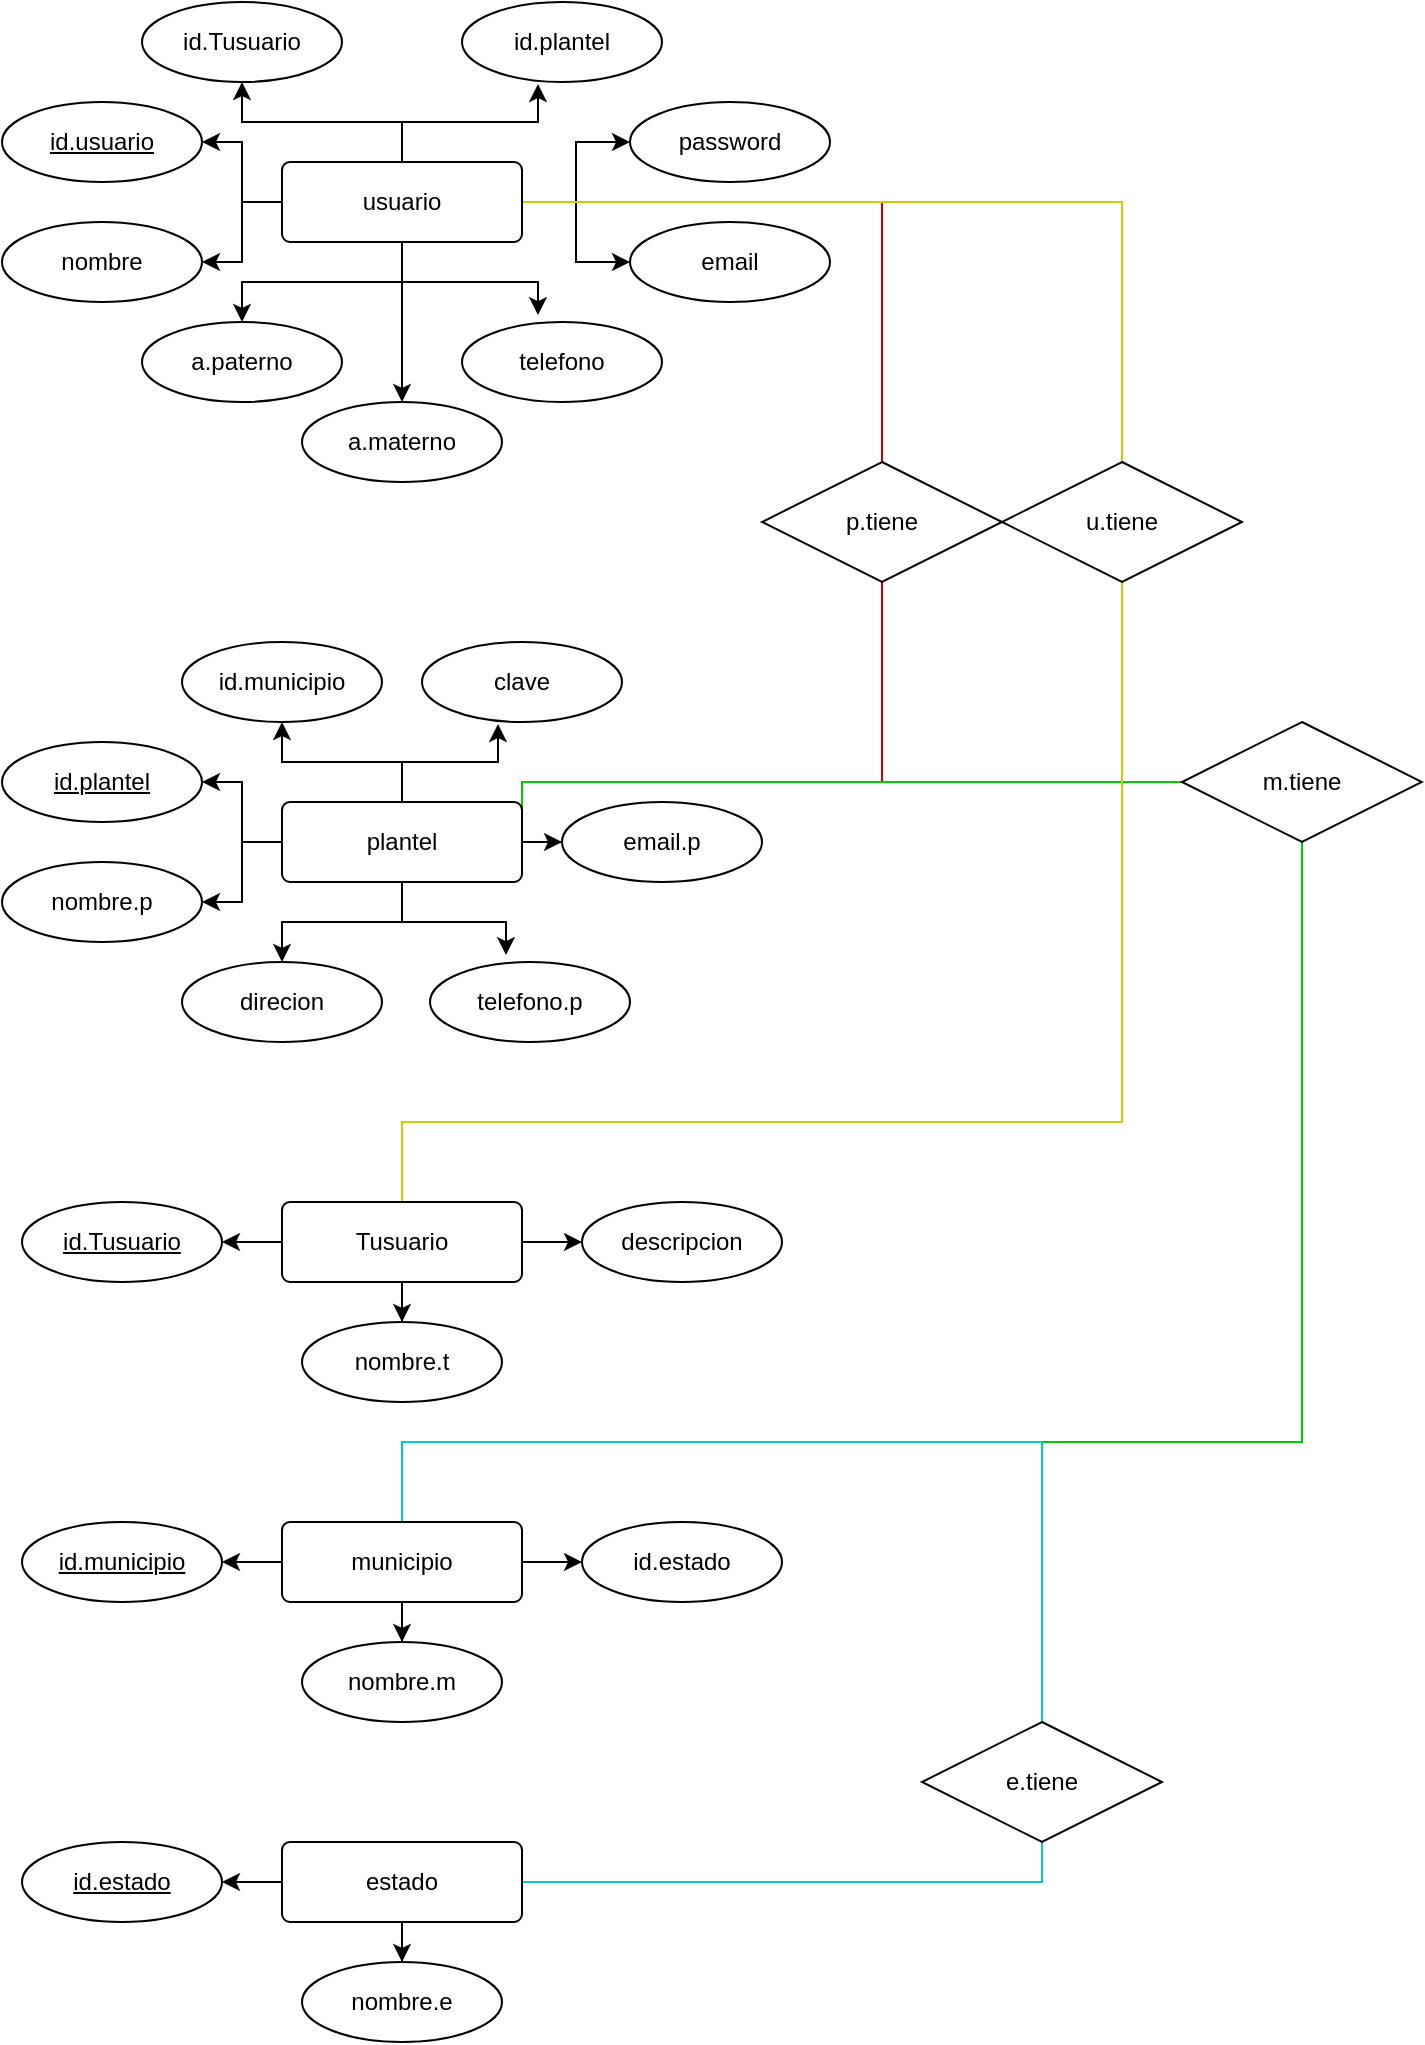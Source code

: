 <mxfile version="21.1.2" type="github" pages="2">
  <diagram name="login" id="0AfcGC7DFYbByUOCscQq">
    <mxGraphModel dx="1212" dy="666" grid="1" gridSize="10" guides="1" tooltips="1" connect="1" arrows="1" fold="1" page="1" pageScale="1" pageWidth="827" pageHeight="1169" math="0" shadow="0">
      <root>
        <mxCell id="0" />
        <mxCell id="1" parent="0" />
        <mxCell id="bUdYP38UbJY0fRdm7hgM-18" style="edgeStyle=orthogonalEdgeStyle;rounded=0;orthogonalLoop=1;jettySize=auto;html=1;" edge="1" parent="1" source="bUdYP38UbJY0fRdm7hgM-1" target="bUdYP38UbJY0fRdm7hgM-2">
          <mxGeometry relative="1" as="geometry" />
        </mxCell>
        <mxCell id="bUdYP38UbJY0fRdm7hgM-19" style="edgeStyle=orthogonalEdgeStyle;rounded=0;orthogonalLoop=1;jettySize=auto;html=1;entryX=0.38;entryY=1.025;entryDx=0;entryDy=0;entryPerimeter=0;" edge="1" parent="1" source="bUdYP38UbJY0fRdm7hgM-1" target="bUdYP38UbJY0fRdm7hgM-3">
          <mxGeometry relative="1" as="geometry" />
        </mxCell>
        <mxCell id="bUdYP38UbJY0fRdm7hgM-20" style="edgeStyle=orthogonalEdgeStyle;rounded=0;orthogonalLoop=1;jettySize=auto;html=1;entryX=0;entryY=0.5;entryDx=0;entryDy=0;" edge="1" parent="1" source="bUdYP38UbJY0fRdm7hgM-1" target="bUdYP38UbJY0fRdm7hgM-6">
          <mxGeometry relative="1" as="geometry" />
        </mxCell>
        <mxCell id="bUdYP38UbJY0fRdm7hgM-21" style="edgeStyle=orthogonalEdgeStyle;rounded=0;orthogonalLoop=1;jettySize=auto;html=1;entryX=0;entryY=0.5;entryDx=0;entryDy=0;" edge="1" parent="1" source="bUdYP38UbJY0fRdm7hgM-1" target="bUdYP38UbJY0fRdm7hgM-11">
          <mxGeometry relative="1" as="geometry" />
        </mxCell>
        <mxCell id="bUdYP38UbJY0fRdm7hgM-22" style="edgeStyle=orthogonalEdgeStyle;rounded=0;orthogonalLoop=1;jettySize=auto;html=1;entryX=0.38;entryY=-0.086;entryDx=0;entryDy=0;entryPerimeter=0;" edge="1" parent="1" source="bUdYP38UbJY0fRdm7hgM-1" target="bUdYP38UbJY0fRdm7hgM-12">
          <mxGeometry relative="1" as="geometry" />
        </mxCell>
        <mxCell id="bUdYP38UbJY0fRdm7hgM-23" style="edgeStyle=orthogonalEdgeStyle;rounded=0;orthogonalLoop=1;jettySize=auto;html=1;entryX=0.5;entryY=0;entryDx=0;entryDy=0;" edge="1" parent="1" source="bUdYP38UbJY0fRdm7hgM-1" target="bUdYP38UbJY0fRdm7hgM-4">
          <mxGeometry relative="1" as="geometry" />
        </mxCell>
        <mxCell id="bUdYP38UbJY0fRdm7hgM-24" style="edgeStyle=orthogonalEdgeStyle;rounded=0;orthogonalLoop=1;jettySize=auto;html=1;entryX=0.5;entryY=0;entryDx=0;entryDy=0;" edge="1" parent="1" source="bUdYP38UbJY0fRdm7hgM-1" target="bUdYP38UbJY0fRdm7hgM-13">
          <mxGeometry relative="1" as="geometry" />
        </mxCell>
        <mxCell id="bUdYP38UbJY0fRdm7hgM-25" style="edgeStyle=orthogonalEdgeStyle;rounded=0;orthogonalLoop=1;jettySize=auto;html=1;entryX=1;entryY=0.5;entryDx=0;entryDy=0;" edge="1" parent="1" source="bUdYP38UbJY0fRdm7hgM-1" target="bUdYP38UbJY0fRdm7hgM-5">
          <mxGeometry relative="1" as="geometry" />
        </mxCell>
        <mxCell id="bUdYP38UbJY0fRdm7hgM-26" style="edgeStyle=orthogonalEdgeStyle;rounded=0;orthogonalLoop=1;jettySize=auto;html=1;entryX=1;entryY=0.5;entryDx=0;entryDy=0;" edge="1" parent="1" source="bUdYP38UbJY0fRdm7hgM-1" target="bUdYP38UbJY0fRdm7hgM-10">
          <mxGeometry relative="1" as="geometry" />
        </mxCell>
        <mxCell id="bUdYP38UbJY0fRdm7hgM-49" style="edgeStyle=orthogonalEdgeStyle;rounded=0;orthogonalLoop=1;jettySize=auto;html=1;entryX=0.5;entryY=0;entryDx=0;entryDy=0;endArrow=none;endFill=0;strokeColor=#CC0000;" edge="1" parent="1" source="bUdYP38UbJY0fRdm7hgM-1" target="bUdYP38UbJY0fRdm7hgM-46">
          <mxGeometry relative="1" as="geometry" />
        </mxCell>
        <mxCell id="bUdYP38UbJY0fRdm7hgM-78" style="edgeStyle=orthogonalEdgeStyle;rounded=0;orthogonalLoop=1;jettySize=auto;html=1;entryX=0.5;entryY=0;entryDx=0;entryDy=0;endArrow=none;endFill=0;strokeColor=#CCCC00;" edge="1" parent="1" source="bUdYP38UbJY0fRdm7hgM-1" target="bUdYP38UbJY0fRdm7hgM-74">
          <mxGeometry relative="1" as="geometry" />
        </mxCell>
        <mxCell id="bUdYP38UbJY0fRdm7hgM-1" value="usuario" style="rounded=1;arcSize=10;whiteSpace=wrap;html=1;align=center;" vertex="1" parent="1">
          <mxGeometry x="140" y="80" width="120" height="40" as="geometry" />
        </mxCell>
        <mxCell id="bUdYP38UbJY0fRdm7hgM-2" value="id.Tusuario" style="ellipse;whiteSpace=wrap;html=1;align=center;" vertex="1" parent="1">
          <mxGeometry x="70" width="100" height="40" as="geometry" />
        </mxCell>
        <mxCell id="bUdYP38UbJY0fRdm7hgM-3" value="id.plantel" style="ellipse;whiteSpace=wrap;html=1;align=center;" vertex="1" parent="1">
          <mxGeometry x="230" width="100" height="40" as="geometry" />
        </mxCell>
        <mxCell id="bUdYP38UbJY0fRdm7hgM-4" value="a.paterno" style="ellipse;whiteSpace=wrap;html=1;align=center;" vertex="1" parent="1">
          <mxGeometry x="70" y="160" width="100" height="40" as="geometry" />
        </mxCell>
        <mxCell id="bUdYP38UbJY0fRdm7hgM-5" value="id.usuario" style="ellipse;whiteSpace=wrap;html=1;align=center;fontStyle=4;" vertex="1" parent="1">
          <mxGeometry y="50" width="100" height="40" as="geometry" />
        </mxCell>
        <mxCell id="bUdYP38UbJY0fRdm7hgM-6" value="password" style="ellipse;whiteSpace=wrap;html=1;align=center;" vertex="1" parent="1">
          <mxGeometry x="314" y="50" width="100" height="40" as="geometry" />
        </mxCell>
        <mxCell id="bUdYP38UbJY0fRdm7hgM-10" value="nombre" style="ellipse;whiteSpace=wrap;html=1;align=center;" vertex="1" parent="1">
          <mxGeometry y="110" width="100" height="40" as="geometry" />
        </mxCell>
        <mxCell id="bUdYP38UbJY0fRdm7hgM-11" value="email" style="ellipse;whiteSpace=wrap;html=1;align=center;" vertex="1" parent="1">
          <mxGeometry x="314" y="110" width="100" height="40" as="geometry" />
        </mxCell>
        <mxCell id="bUdYP38UbJY0fRdm7hgM-12" value="telefono" style="ellipse;whiteSpace=wrap;html=1;align=center;" vertex="1" parent="1">
          <mxGeometry x="230" y="160" width="100" height="40" as="geometry" />
        </mxCell>
        <mxCell id="bUdYP38UbJY0fRdm7hgM-13" value="a.materno" style="ellipse;whiteSpace=wrap;html=1;align=center;" vertex="1" parent="1">
          <mxGeometry x="150" y="200" width="100" height="40" as="geometry" />
        </mxCell>
        <mxCell id="bUdYP38UbJY0fRdm7hgM-27" style="edgeStyle=orthogonalEdgeStyle;rounded=0;orthogonalLoop=1;jettySize=auto;html=1;" edge="1" parent="1" source="bUdYP38UbJY0fRdm7hgM-36" target="bUdYP38UbJY0fRdm7hgM-37">
          <mxGeometry relative="1" as="geometry" />
        </mxCell>
        <mxCell id="bUdYP38UbJY0fRdm7hgM-28" style="edgeStyle=orthogonalEdgeStyle;rounded=0;orthogonalLoop=1;jettySize=auto;html=1;entryX=0.38;entryY=1.025;entryDx=0;entryDy=0;entryPerimeter=0;" edge="1" parent="1" source="bUdYP38UbJY0fRdm7hgM-36" target="bUdYP38UbJY0fRdm7hgM-38">
          <mxGeometry relative="1" as="geometry" />
        </mxCell>
        <mxCell id="bUdYP38UbJY0fRdm7hgM-30" style="edgeStyle=orthogonalEdgeStyle;rounded=0;orthogonalLoop=1;jettySize=auto;html=1;entryX=0;entryY=0.5;entryDx=0;entryDy=0;" edge="1" parent="1" source="bUdYP38UbJY0fRdm7hgM-36" target="bUdYP38UbJY0fRdm7hgM-43">
          <mxGeometry relative="1" as="geometry" />
        </mxCell>
        <mxCell id="bUdYP38UbJY0fRdm7hgM-31" style="edgeStyle=orthogonalEdgeStyle;rounded=0;orthogonalLoop=1;jettySize=auto;html=1;entryX=0.38;entryY=-0.086;entryDx=0;entryDy=0;entryPerimeter=0;" edge="1" parent="1" source="bUdYP38UbJY0fRdm7hgM-36" target="bUdYP38UbJY0fRdm7hgM-44">
          <mxGeometry relative="1" as="geometry" />
        </mxCell>
        <mxCell id="bUdYP38UbJY0fRdm7hgM-32" style="edgeStyle=orthogonalEdgeStyle;rounded=0;orthogonalLoop=1;jettySize=auto;html=1;entryX=0.5;entryY=0;entryDx=0;entryDy=0;" edge="1" parent="1" source="bUdYP38UbJY0fRdm7hgM-36" target="bUdYP38UbJY0fRdm7hgM-39">
          <mxGeometry relative="1" as="geometry" />
        </mxCell>
        <mxCell id="bUdYP38UbJY0fRdm7hgM-34" style="edgeStyle=orthogonalEdgeStyle;rounded=0;orthogonalLoop=1;jettySize=auto;html=1;entryX=1;entryY=0.5;entryDx=0;entryDy=0;" edge="1" parent="1" source="bUdYP38UbJY0fRdm7hgM-36" target="bUdYP38UbJY0fRdm7hgM-40">
          <mxGeometry relative="1" as="geometry" />
        </mxCell>
        <mxCell id="bUdYP38UbJY0fRdm7hgM-35" style="edgeStyle=orthogonalEdgeStyle;rounded=0;orthogonalLoop=1;jettySize=auto;html=1;entryX=1;entryY=0.5;entryDx=0;entryDy=0;" edge="1" parent="1" source="bUdYP38UbJY0fRdm7hgM-36" target="bUdYP38UbJY0fRdm7hgM-42">
          <mxGeometry relative="1" as="geometry" />
        </mxCell>
        <mxCell id="bUdYP38UbJY0fRdm7hgM-50" style="edgeStyle=orthogonalEdgeStyle;rounded=0;orthogonalLoop=1;jettySize=auto;html=1;exitX=1;exitY=0.5;exitDx=0;exitDy=0;entryX=0.5;entryY=1;entryDx=0;entryDy=0;endArrow=none;endFill=0;strokeColor=#CC0000;" edge="1" parent="1" source="bUdYP38UbJY0fRdm7hgM-36" target="bUdYP38UbJY0fRdm7hgM-46">
          <mxGeometry relative="1" as="geometry">
            <Array as="points">
              <mxPoint x="260" y="390" />
              <mxPoint x="440" y="390" />
            </Array>
          </mxGeometry>
        </mxCell>
        <mxCell id="bUdYP38UbJY0fRdm7hgM-88" style="edgeStyle=orthogonalEdgeStyle;rounded=0;orthogonalLoop=1;jettySize=auto;html=1;exitX=1;exitY=0.5;exitDx=0;exitDy=0;entryX=0;entryY=0.5;entryDx=0;entryDy=0;endArrow=none;endFill=0;strokeColor=#00CC00;" edge="1" parent="1" source="bUdYP38UbJY0fRdm7hgM-36" target="bUdYP38UbJY0fRdm7hgM-89">
          <mxGeometry relative="1" as="geometry">
            <mxPoint x="590" y="390" as="targetPoint" />
            <Array as="points">
              <mxPoint x="260" y="390" />
            </Array>
          </mxGeometry>
        </mxCell>
        <mxCell id="bUdYP38UbJY0fRdm7hgM-36" value="plantel" style="rounded=1;arcSize=10;whiteSpace=wrap;html=1;align=center;" vertex="1" parent="1">
          <mxGeometry x="140" y="400" width="120" height="40" as="geometry" />
        </mxCell>
        <mxCell id="bUdYP38UbJY0fRdm7hgM-37" value="id.municipio" style="ellipse;whiteSpace=wrap;html=1;align=center;" vertex="1" parent="1">
          <mxGeometry x="90" y="320" width="100" height="40" as="geometry" />
        </mxCell>
        <mxCell id="bUdYP38UbJY0fRdm7hgM-38" value="clave" style="ellipse;whiteSpace=wrap;html=1;align=center;" vertex="1" parent="1">
          <mxGeometry x="210" y="320" width="100" height="40" as="geometry" />
        </mxCell>
        <mxCell id="bUdYP38UbJY0fRdm7hgM-39" value="direcion" style="ellipse;whiteSpace=wrap;html=1;align=center;" vertex="1" parent="1">
          <mxGeometry x="90" y="480" width="100" height="40" as="geometry" />
        </mxCell>
        <mxCell id="bUdYP38UbJY0fRdm7hgM-40" value="id.plantel" style="ellipse;whiteSpace=wrap;html=1;align=center;fontStyle=4;" vertex="1" parent="1">
          <mxGeometry y="370" width="100" height="40" as="geometry" />
        </mxCell>
        <mxCell id="bUdYP38UbJY0fRdm7hgM-42" value="nombre.p" style="ellipse;whiteSpace=wrap;html=1;align=center;" vertex="1" parent="1">
          <mxGeometry y="430" width="100" height="40" as="geometry" />
        </mxCell>
        <mxCell id="bUdYP38UbJY0fRdm7hgM-43" value="email.p" style="ellipse;whiteSpace=wrap;html=1;align=center;" vertex="1" parent="1">
          <mxGeometry x="280" y="400" width="100" height="40" as="geometry" />
        </mxCell>
        <mxCell id="bUdYP38UbJY0fRdm7hgM-44" value="telefono.p" style="ellipse;whiteSpace=wrap;html=1;align=center;" vertex="1" parent="1">
          <mxGeometry x="214" y="480" width="100" height="40" as="geometry" />
        </mxCell>
        <mxCell id="bUdYP38UbJY0fRdm7hgM-46" value="p.tiene" style="shape=rhombus;perimeter=rhombusPerimeter;whiteSpace=wrap;html=1;align=center;" vertex="1" parent="1">
          <mxGeometry x="380" y="230" width="120" height="60" as="geometry" />
        </mxCell>
        <mxCell id="bUdYP38UbJY0fRdm7hgM-54" style="edgeStyle=orthogonalEdgeStyle;rounded=0;orthogonalLoop=1;jettySize=auto;html=1;entryX=0;entryY=0.5;entryDx=0;entryDy=0;" edge="1" parent="1" source="bUdYP38UbJY0fRdm7hgM-60" target="bUdYP38UbJY0fRdm7hgM-67">
          <mxGeometry relative="1" as="geometry" />
        </mxCell>
        <mxCell id="bUdYP38UbJY0fRdm7hgM-57" style="edgeStyle=orthogonalEdgeStyle;rounded=0;orthogonalLoop=1;jettySize=auto;html=1;entryX=0.5;entryY=0;entryDx=0;entryDy=0;" edge="1" parent="1" source="bUdYP38UbJY0fRdm7hgM-60" target="bUdYP38UbJY0fRdm7hgM-69">
          <mxGeometry relative="1" as="geometry" />
        </mxCell>
        <mxCell id="bUdYP38UbJY0fRdm7hgM-59" style="edgeStyle=orthogonalEdgeStyle;rounded=0;orthogonalLoop=1;jettySize=auto;html=1;entryX=1;entryY=0.5;entryDx=0;entryDy=0;" edge="1" parent="1" source="bUdYP38UbJY0fRdm7hgM-60">
          <mxGeometry relative="1" as="geometry">
            <mxPoint x="110" y="620" as="targetPoint" />
          </mxGeometry>
        </mxCell>
        <mxCell id="bUdYP38UbJY0fRdm7hgM-79" style="edgeStyle=orthogonalEdgeStyle;rounded=0;orthogonalLoop=1;jettySize=auto;html=1;entryX=0.5;entryY=1;entryDx=0;entryDy=0;endArrow=none;endFill=0;strokeColor=#CCCC00;" edge="1" parent="1" source="bUdYP38UbJY0fRdm7hgM-60" target="bUdYP38UbJY0fRdm7hgM-74">
          <mxGeometry relative="1" as="geometry">
            <Array as="points">
              <mxPoint x="200" y="560" />
              <mxPoint x="560" y="560" />
            </Array>
          </mxGeometry>
        </mxCell>
        <mxCell id="bUdYP38UbJY0fRdm7hgM-60" value="Tusuario" style="rounded=1;arcSize=10;whiteSpace=wrap;html=1;align=center;" vertex="1" parent="1">
          <mxGeometry x="140" y="600" width="120" height="40" as="geometry" />
        </mxCell>
        <mxCell id="bUdYP38UbJY0fRdm7hgM-67" value="descripcion" style="ellipse;whiteSpace=wrap;html=1;align=center;" vertex="1" parent="1">
          <mxGeometry x="290" y="600" width="100" height="40" as="geometry" />
        </mxCell>
        <mxCell id="bUdYP38UbJY0fRdm7hgM-69" value="nombre.t" style="ellipse;whiteSpace=wrap;html=1;align=center;" vertex="1" parent="1">
          <mxGeometry x="150" y="660" width="100" height="40" as="geometry" />
        </mxCell>
        <mxCell id="bUdYP38UbJY0fRdm7hgM-71" value="id.Tusuario" style="ellipse;whiteSpace=wrap;html=1;align=center;fontStyle=4;" vertex="1" parent="1">
          <mxGeometry x="10" y="600" width="100" height="40" as="geometry" />
        </mxCell>
        <mxCell id="bUdYP38UbJY0fRdm7hgM-74" value="u.tiene" style="shape=rhombus;perimeter=rhombusPerimeter;whiteSpace=wrap;html=1;align=center;" vertex="1" parent="1">
          <mxGeometry x="500" y="230" width="120" height="60" as="geometry" />
        </mxCell>
        <mxCell id="bUdYP38UbJY0fRdm7hgM-80" style="edgeStyle=orthogonalEdgeStyle;rounded=0;orthogonalLoop=1;jettySize=auto;html=1;entryX=0;entryY=0.5;entryDx=0;entryDy=0;" edge="1" parent="1" source="bUdYP38UbJY0fRdm7hgM-83" target="bUdYP38UbJY0fRdm7hgM-84">
          <mxGeometry relative="1" as="geometry" />
        </mxCell>
        <mxCell id="bUdYP38UbJY0fRdm7hgM-81" style="edgeStyle=orthogonalEdgeStyle;rounded=0;orthogonalLoop=1;jettySize=auto;html=1;entryX=0.5;entryY=0;entryDx=0;entryDy=0;" edge="1" parent="1" source="bUdYP38UbJY0fRdm7hgM-83" target="bUdYP38UbJY0fRdm7hgM-85">
          <mxGeometry relative="1" as="geometry" />
        </mxCell>
        <mxCell id="bUdYP38UbJY0fRdm7hgM-82" style="edgeStyle=orthogonalEdgeStyle;rounded=0;orthogonalLoop=1;jettySize=auto;html=1;entryX=1;entryY=0.5;entryDx=0;entryDy=0;" edge="1" parent="1" source="bUdYP38UbJY0fRdm7hgM-83">
          <mxGeometry relative="1" as="geometry">
            <mxPoint x="110" y="780" as="targetPoint" />
          </mxGeometry>
        </mxCell>
        <mxCell id="bUdYP38UbJY0fRdm7hgM-90" style="edgeStyle=orthogonalEdgeStyle;rounded=0;orthogonalLoop=1;jettySize=auto;html=1;entryX=0.5;entryY=1;entryDx=0;entryDy=0;endArrow=none;endFill=0;strokeColor=#00CC00;" edge="1" parent="1" source="bUdYP38UbJY0fRdm7hgM-83" target="bUdYP38UbJY0fRdm7hgM-89">
          <mxGeometry relative="1" as="geometry">
            <Array as="points">
              <mxPoint x="200" y="720" />
              <mxPoint x="650" y="720" />
            </Array>
          </mxGeometry>
        </mxCell>
        <mxCell id="bUdYP38UbJY0fRdm7hgM-99" style="edgeStyle=orthogonalEdgeStyle;rounded=0;orthogonalLoop=1;jettySize=auto;html=1;entryX=0.5;entryY=0;entryDx=0;entryDy=0;strokeColor=#00CCCC;endArrow=none;endFill=0;" edge="1" parent="1" source="bUdYP38UbJY0fRdm7hgM-83" target="bUdYP38UbJY0fRdm7hgM-98">
          <mxGeometry relative="1" as="geometry">
            <Array as="points">
              <mxPoint x="200" y="720" />
              <mxPoint x="520" y="720" />
            </Array>
          </mxGeometry>
        </mxCell>
        <mxCell id="bUdYP38UbJY0fRdm7hgM-83" value="municipio" style="rounded=1;arcSize=10;whiteSpace=wrap;html=1;align=center;" vertex="1" parent="1">
          <mxGeometry x="140" y="760" width="120" height="40" as="geometry" />
        </mxCell>
        <mxCell id="bUdYP38UbJY0fRdm7hgM-84" value="id.estado" style="ellipse;whiteSpace=wrap;html=1;align=center;" vertex="1" parent="1">
          <mxGeometry x="290" y="760" width="100" height="40" as="geometry" />
        </mxCell>
        <mxCell id="bUdYP38UbJY0fRdm7hgM-85" value="nombre.m" style="ellipse;whiteSpace=wrap;html=1;align=center;" vertex="1" parent="1">
          <mxGeometry x="150" y="820" width="100" height="40" as="geometry" />
        </mxCell>
        <mxCell id="bUdYP38UbJY0fRdm7hgM-86" value="id.municipio" style="ellipse;whiteSpace=wrap;html=1;align=center;fontStyle=4;" vertex="1" parent="1">
          <mxGeometry x="10" y="760" width="100" height="40" as="geometry" />
        </mxCell>
        <mxCell id="bUdYP38UbJY0fRdm7hgM-89" value="m.tiene" style="shape=rhombus;perimeter=rhombusPerimeter;whiteSpace=wrap;html=1;align=center;" vertex="1" parent="1">
          <mxGeometry x="590" y="360" width="120" height="60" as="geometry" />
        </mxCell>
        <mxCell id="bUdYP38UbJY0fRdm7hgM-91" style="edgeStyle=orthogonalEdgeStyle;rounded=0;orthogonalLoop=1;jettySize=auto;html=1;entryX=0.5;entryY=1;entryDx=0;entryDy=0;strokeColor=#00CCCC;endArrow=none;endFill=0;" edge="1" parent="1" source="bUdYP38UbJY0fRdm7hgM-94" target="bUdYP38UbJY0fRdm7hgM-98">
          <mxGeometry relative="1" as="geometry">
            <mxPoint x="290" y="940" as="targetPoint" />
          </mxGeometry>
        </mxCell>
        <mxCell id="bUdYP38UbJY0fRdm7hgM-92" style="edgeStyle=orthogonalEdgeStyle;rounded=0;orthogonalLoop=1;jettySize=auto;html=1;entryX=0.5;entryY=0;entryDx=0;entryDy=0;" edge="1" parent="1" source="bUdYP38UbJY0fRdm7hgM-94" target="bUdYP38UbJY0fRdm7hgM-96">
          <mxGeometry relative="1" as="geometry" />
        </mxCell>
        <mxCell id="bUdYP38UbJY0fRdm7hgM-93" style="edgeStyle=orthogonalEdgeStyle;rounded=0;orthogonalLoop=1;jettySize=auto;html=1;entryX=1;entryY=0.5;entryDx=0;entryDy=0;" edge="1" parent="1" source="bUdYP38UbJY0fRdm7hgM-94">
          <mxGeometry relative="1" as="geometry">
            <mxPoint x="110" y="940" as="targetPoint" />
          </mxGeometry>
        </mxCell>
        <mxCell id="bUdYP38UbJY0fRdm7hgM-94" value="estado" style="rounded=1;arcSize=10;whiteSpace=wrap;html=1;align=center;" vertex="1" parent="1">
          <mxGeometry x="140" y="920" width="120" height="40" as="geometry" />
        </mxCell>
        <mxCell id="bUdYP38UbJY0fRdm7hgM-96" value="nombre.e" style="ellipse;whiteSpace=wrap;html=1;align=center;" vertex="1" parent="1">
          <mxGeometry x="150" y="980" width="100" height="40" as="geometry" />
        </mxCell>
        <mxCell id="bUdYP38UbJY0fRdm7hgM-97" value="id.estado" style="ellipse;whiteSpace=wrap;html=1;align=center;fontStyle=4;" vertex="1" parent="1">
          <mxGeometry x="10" y="920" width="100" height="40" as="geometry" />
        </mxCell>
        <mxCell id="bUdYP38UbJY0fRdm7hgM-98" value="e.tiene" style="shape=rhombus;perimeter=rhombusPerimeter;whiteSpace=wrap;html=1;align=center;" vertex="1" parent="1">
          <mxGeometry x="460" y="860" width="120" height="60" as="geometry" />
        </mxCell>
      </root>
    </mxGraphModel>
  </diagram>
  <diagram id="z4dMl4nydZPoMqj0MBvt" name="laboratorio">
    <mxGraphModel dx="1471" dy="809" grid="1" gridSize="10" guides="1" tooltips="1" connect="1" arrows="1" fold="1" page="1" pageScale="1" pageWidth="827" pageHeight="1169" math="0" shadow="0">
      <root>
        <mxCell id="0" />
        <mxCell id="1" parent="0" />
        <mxCell id="-PX3ncwfm68J29S55Bo9-3" style="edgeStyle=orthogonalEdgeStyle;rounded=0;orthogonalLoop=1;jettySize=auto;html=1;entryX=0;entryY=0.5;entryDx=0;entryDy=0;" edge="1" parent="1" source="-PX3ncwfm68J29S55Bo9-10" target="-PX3ncwfm68J29S55Bo9-15">
          <mxGeometry relative="1" as="geometry" />
        </mxCell>
        <mxCell id="-PX3ncwfm68J29S55Bo9-7" style="edgeStyle=orthogonalEdgeStyle;rounded=0;orthogonalLoop=1;jettySize=auto;html=1;entryX=0.5;entryY=0;entryDx=0;entryDy=0;" edge="1" parent="1" source="-PX3ncwfm68J29S55Bo9-10" target="-PX3ncwfm68J29S55Bo9-19">
          <mxGeometry relative="1" as="geometry" />
        </mxCell>
        <mxCell id="-PX3ncwfm68J29S55Bo9-8" style="edgeStyle=orthogonalEdgeStyle;rounded=0;orthogonalLoop=1;jettySize=auto;html=1;entryX=1;entryY=0.5;entryDx=0;entryDy=0;" edge="1" parent="1" source="-PX3ncwfm68J29S55Bo9-10" target="-PX3ncwfm68J29S55Bo9-20">
          <mxGeometry relative="1" as="geometry">
            <mxPoint x="100" y="70" as="targetPoint" />
          </mxGeometry>
        </mxCell>
        <mxCell id="-PX3ncwfm68J29S55Bo9-22" style="edgeStyle=orthogonalEdgeStyle;rounded=0;orthogonalLoop=1;jettySize=auto;html=1;entryX=0.5;entryY=1;entryDx=0;entryDy=0;" edge="1" parent="1" source="-PX3ncwfm68J29S55Bo9-10" target="-PX3ncwfm68J29S55Bo9-11">
          <mxGeometry relative="1" as="geometry">
            <Array as="points">
              <mxPoint x="200" y="70" />
              <mxPoint x="140" y="70" />
            </Array>
          </mxGeometry>
        </mxCell>
        <mxCell id="-PX3ncwfm68J29S55Bo9-23" style="edgeStyle=orthogonalEdgeStyle;rounded=0;orthogonalLoop=1;jettySize=auto;html=1;entryX=0.5;entryY=1;entryDx=0;entryDy=0;" edge="1" parent="1" source="-PX3ncwfm68J29S55Bo9-10" target="-PX3ncwfm68J29S55Bo9-21">
          <mxGeometry relative="1" as="geometry">
            <Array as="points">
              <mxPoint x="200" y="70" />
              <mxPoint x="260" y="70" />
            </Array>
          </mxGeometry>
        </mxCell>
        <mxCell id="-PX3ncwfm68J29S55Bo9-58" style="edgeStyle=orthogonalEdgeStyle;rounded=0;orthogonalLoop=1;jettySize=auto;html=1;entryX=0.5;entryY=0;entryDx=0;entryDy=0;endArrow=none;endFill=0;" edge="1" parent="1" source="-PX3ncwfm68J29S55Bo9-10" target="-PX3ncwfm68J29S55Bo9-57">
          <mxGeometry relative="1" as="geometry">
            <Array as="points">
              <mxPoint x="530" y="80" />
            </Array>
          </mxGeometry>
        </mxCell>
        <mxCell id="-PX3ncwfm68J29S55Bo9-10" value="inventario.h" style="rounded=1;arcSize=10;whiteSpace=wrap;html=1;align=center;" vertex="1" parent="1">
          <mxGeometry x="140" y="80" width="120" height="40" as="geometry" />
        </mxCell>
        <mxCell id="-PX3ncwfm68J29S55Bo9-11" value="nombre.h" style="ellipse;whiteSpace=wrap;html=1;align=center;" vertex="1" parent="1">
          <mxGeometry x="90" y="10" width="100" height="40" as="geometry" />
        </mxCell>
        <mxCell id="-PX3ncwfm68J29S55Bo9-15" value="cantidad" style="ellipse;whiteSpace=wrap;html=1;align=center;" vertex="1" parent="1">
          <mxGeometry x="280" y="80" width="100" height="40" as="geometry" />
        </mxCell>
        <mxCell id="-PX3ncwfm68J29S55Bo9-19" value="id.laboratorio&amp;nbsp;" style="ellipse;whiteSpace=wrap;html=1;align=center;" vertex="1" parent="1">
          <mxGeometry x="150" y="140" width="100" height="40" as="geometry" />
        </mxCell>
        <mxCell id="-PX3ncwfm68J29S55Bo9-20" value="id.inventario&amp;nbsp;" style="ellipse;whiteSpace=wrap;html=1;align=center;fontStyle=4;" vertex="1" parent="1">
          <mxGeometry x="10" y="80" width="100" height="40" as="geometry" />
        </mxCell>
        <mxCell id="-PX3ncwfm68J29S55Bo9-21" value="descripción.h&amp;nbsp;" style="ellipse;whiteSpace=wrap;html=1;align=center;" vertex="1" parent="1">
          <mxGeometry x="210" y="10" width="100" height="40" as="geometry" />
        </mxCell>
        <mxCell id="-PX3ncwfm68J29S55Bo9-43" style="edgeStyle=orthogonalEdgeStyle;rounded=0;orthogonalLoop=1;jettySize=auto;html=1;entryX=0;entryY=0.5;entryDx=0;entryDy=0;" edge="1" parent="1" source="-PX3ncwfm68J29S55Bo9-48" target="-PX3ncwfm68J29S55Bo9-50">
          <mxGeometry relative="1" as="geometry" />
        </mxCell>
        <mxCell id="-PX3ncwfm68J29S55Bo9-45" style="edgeStyle=orthogonalEdgeStyle;rounded=0;orthogonalLoop=1;jettySize=auto;html=1;entryX=1;entryY=0.5;entryDx=0;entryDy=0;" edge="1" parent="1" source="-PX3ncwfm68J29S55Bo9-48" target="-PX3ncwfm68J29S55Bo9-52">
          <mxGeometry relative="1" as="geometry">
            <mxPoint x="105" y="230" as="targetPoint" />
          </mxGeometry>
        </mxCell>
        <mxCell id="-PX3ncwfm68J29S55Bo9-59" style="edgeStyle=orthogonalEdgeStyle;rounded=0;orthogonalLoop=1;jettySize=auto;html=1;entryX=0.5;entryY=1;entryDx=0;entryDy=0;endArrow=none;endFill=0;" edge="1" parent="1" source="-PX3ncwfm68J29S55Bo9-48" target="-PX3ncwfm68J29S55Bo9-57">
          <mxGeometry relative="1" as="geometry">
            <Array as="points">
              <mxPoint x="205" y="230" />
              <mxPoint x="530" y="230" />
            </Array>
          </mxGeometry>
        </mxCell>
        <mxCell id="-PX3ncwfm68J29S55Bo9-70" style="edgeStyle=orthogonalEdgeStyle;rounded=0;orthogonalLoop=1;jettySize=auto;html=1;entryX=0.5;entryY=0;entryDx=0;entryDy=0;endArrow=none;endFill=0;" edge="1" parent="1" source="-PX3ncwfm68J29S55Bo9-48" target="-PX3ncwfm68J29S55Bo9-69">
          <mxGeometry relative="1" as="geometry">
            <Array as="points">
              <mxPoint x="205" y="290" />
              <mxPoint x="530" y="290" />
            </Array>
          </mxGeometry>
        </mxCell>
        <mxCell id="-PX3ncwfm68J29S55Bo9-48" value="laboratorio" style="rounded=1;arcSize=10;whiteSpace=wrap;html=1;align=center;" vertex="1" parent="1">
          <mxGeometry x="145" y="240" width="120" height="40" as="geometry" />
        </mxCell>
        <mxCell id="-PX3ncwfm68J29S55Bo9-50" value="nombre.l" style="ellipse;whiteSpace=wrap;html=1;align=center;" vertex="1" parent="1">
          <mxGeometry x="285" y="240" width="100" height="40" as="geometry" />
        </mxCell>
        <mxCell id="-PX3ncwfm68J29S55Bo9-52" value="id.laboratorio&amp;nbsp;" style="ellipse;whiteSpace=wrap;html=1;align=center;fontStyle=4;" vertex="1" parent="1">
          <mxGeometry x="15" y="240" width="100" height="40" as="geometry" />
        </mxCell>
        <mxCell id="-PX3ncwfm68J29S55Bo9-57" value="l.tiene" style="shape=rhombus;perimeter=rhombusPerimeter;whiteSpace=wrap;html=1;align=center;" vertex="1" parent="1">
          <mxGeometry x="470" y="130" width="120" height="60" as="geometry" />
        </mxCell>
        <mxCell id="-PX3ncwfm68J29S55Bo9-60" style="edgeStyle=orthogonalEdgeStyle;rounded=0;orthogonalLoop=1;jettySize=auto;html=1;entryX=0;entryY=0.5;entryDx=0;entryDy=0;" edge="1" parent="1" source="-PX3ncwfm68J29S55Bo9-64" target="-PX3ncwfm68J29S55Bo9-66">
          <mxGeometry relative="1" as="geometry" />
        </mxCell>
        <mxCell id="-PX3ncwfm68J29S55Bo9-61" style="edgeStyle=orthogonalEdgeStyle;rounded=0;orthogonalLoop=1;jettySize=auto;html=1;entryX=0.5;entryY=0;entryDx=0;entryDy=0;" edge="1" parent="1" source="-PX3ncwfm68J29S55Bo9-64" target="-PX3ncwfm68J29S55Bo9-67">
          <mxGeometry relative="1" as="geometry" />
        </mxCell>
        <mxCell id="-PX3ncwfm68J29S55Bo9-62" style="edgeStyle=orthogonalEdgeStyle;rounded=0;orthogonalLoop=1;jettySize=auto;html=1;entryX=1;entryY=0.5;entryDx=0;entryDy=0;" edge="1" parent="1" source="-PX3ncwfm68J29S55Bo9-64" target="-PX3ncwfm68J29S55Bo9-68">
          <mxGeometry relative="1" as="geometry">
            <mxPoint x="105" y="430" as="targetPoint" />
          </mxGeometry>
        </mxCell>
        <mxCell id="-PX3ncwfm68J29S55Bo9-71" style="edgeStyle=orthogonalEdgeStyle;rounded=0;orthogonalLoop=1;jettySize=auto;html=1;entryX=0.5;entryY=1;entryDx=0;entryDy=0;endArrow=none;endFill=0;" edge="1" parent="1" source="-PX3ncwfm68J29S55Bo9-64" target="-PX3ncwfm68J29S55Bo9-69">
          <mxGeometry relative="1" as="geometry">
            <Array as="points">
              <mxPoint x="205" y="430" />
              <mxPoint x="530" y="430" />
            </Array>
          </mxGeometry>
        </mxCell>
        <mxCell id="-PX3ncwfm68J29S55Bo9-64" value="clase" style="rounded=1;arcSize=10;whiteSpace=wrap;html=1;align=center;" vertex="1" parent="1">
          <mxGeometry x="145" y="440" width="120" height="40" as="geometry" />
        </mxCell>
        <mxCell id="-PX3ncwfm68J29S55Bo9-66" value="horario" style="ellipse;whiteSpace=wrap;html=1;align=center;" vertex="1" parent="1">
          <mxGeometry x="285" y="440" width="100" height="40" as="geometry" />
        </mxCell>
        <mxCell id="-PX3ncwfm68J29S55Bo9-67" value="id.laboratorio&amp;nbsp;" style="ellipse;whiteSpace=wrap;html=1;align=center;" vertex="1" parent="1">
          <mxGeometry x="155" y="500" width="100" height="40" as="geometry" />
        </mxCell>
        <mxCell id="-PX3ncwfm68J29S55Bo9-68" value="id.clase&amp;nbsp;" style="ellipse;whiteSpace=wrap;html=1;align=center;fontStyle=4;" vertex="1" parent="1">
          <mxGeometry x="15" y="440" width="100" height="40" as="geometry" />
        </mxCell>
        <mxCell id="-PX3ncwfm68J29S55Bo9-69" value="c.tiene" style="shape=rhombus;perimeter=rhombusPerimeter;whiteSpace=wrap;html=1;align=center;" vertex="1" parent="1">
          <mxGeometry x="470" y="330" width="120" height="60" as="geometry" />
        </mxCell>
        <mxCell id="-PX3ncwfm68J29S55Bo9-72" style="edgeStyle=orthogonalEdgeStyle;rounded=0;orthogonalLoop=1;jettySize=auto;html=1;entryX=0;entryY=0.5;entryDx=0;entryDy=0;" edge="1" parent="1" source="-PX3ncwfm68J29S55Bo9-76" target="-PX3ncwfm68J29S55Bo9-78">
          <mxGeometry relative="1" as="geometry" />
        </mxCell>
        <mxCell id="-PX3ncwfm68J29S55Bo9-73" style="edgeStyle=orthogonalEdgeStyle;rounded=0;orthogonalLoop=1;jettySize=auto;html=1;entryX=0.5;entryY=0;entryDx=0;entryDy=0;" edge="1" parent="1" source="-PX3ncwfm68J29S55Bo9-76" target="-PX3ncwfm68J29S55Bo9-79">
          <mxGeometry relative="1" as="geometry" />
        </mxCell>
        <mxCell id="-PX3ncwfm68J29S55Bo9-74" style="edgeStyle=orthogonalEdgeStyle;rounded=0;orthogonalLoop=1;jettySize=auto;html=1;entryX=1;entryY=0.5;entryDx=0;entryDy=0;" edge="1" parent="1" source="-PX3ncwfm68J29S55Bo9-76" target="-PX3ncwfm68J29S55Bo9-80">
          <mxGeometry relative="1" as="geometry">
            <mxPoint x="110" y="635" as="targetPoint" />
          </mxGeometry>
        </mxCell>
        <mxCell id="-PX3ncwfm68J29S55Bo9-75" style="edgeStyle=orthogonalEdgeStyle;rounded=0;orthogonalLoop=1;jettySize=auto;html=1;entryX=0.5;entryY=1;entryDx=0;entryDy=0;" edge="1" parent="1" source="-PX3ncwfm68J29S55Bo9-76" target="-PX3ncwfm68J29S55Bo9-77">
          <mxGeometry relative="1" as="geometry" />
        </mxCell>
        <mxCell id="-PX3ncwfm68J29S55Bo9-76" value="inventario.h" style="rounded=1;arcSize=10;whiteSpace=wrap;html=1;align=center;" vertex="1" parent="1">
          <mxGeometry x="150" y="645" width="120" height="40" as="geometry" />
        </mxCell>
        <mxCell id="-PX3ncwfm68J29S55Bo9-77" value="link.r" style="ellipse;whiteSpace=wrap;html=1;align=center;" vertex="1" parent="1">
          <mxGeometry x="160" y="585" width="100" height="40" as="geometry" />
        </mxCell>
        <mxCell id="-PX3ncwfm68J29S55Bo9-78" value="descripción.r" style="ellipse;whiteSpace=wrap;html=1;align=center;" vertex="1" parent="1">
          <mxGeometry x="290" y="645" width="100" height="40" as="geometry" />
        </mxCell>
        <mxCell id="-PX3ncwfm68J29S55Bo9-79" value="nombre.r" style="ellipse;whiteSpace=wrap;html=1;align=center;" vertex="1" parent="1">
          <mxGeometry x="160" y="705" width="100" height="40" as="geometry" />
        </mxCell>
        <mxCell id="-PX3ncwfm68J29S55Bo9-80" value="id.reseta&amp;nbsp;" style="ellipse;whiteSpace=wrap;html=1;align=center;fontStyle=4;" vertex="1" parent="1">
          <mxGeometry x="20" y="645" width="100" height="40" as="geometry" />
        </mxCell>
      </root>
    </mxGraphModel>
  </diagram>
</mxfile>
